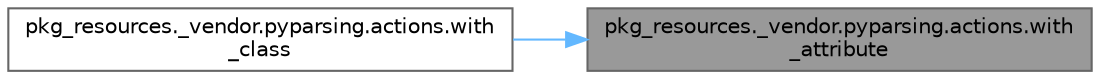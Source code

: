 digraph "pkg_resources._vendor.pyparsing.actions.with_attribute"
{
 // LATEX_PDF_SIZE
  bgcolor="transparent";
  edge [fontname=Helvetica,fontsize=10,labelfontname=Helvetica,labelfontsize=10];
  node [fontname=Helvetica,fontsize=10,shape=box,height=0.2,width=0.4];
  rankdir="RL";
  Node1 [id="Node000001",label="pkg_resources._vendor.pyparsing.actions.with\l_attribute",height=0.2,width=0.4,color="gray40", fillcolor="grey60", style="filled", fontcolor="black",tooltip=" "];
  Node1 -> Node2 [id="edge1_Node000001_Node000002",dir="back",color="steelblue1",style="solid",tooltip=" "];
  Node2 [id="Node000002",label="pkg_resources._vendor.pyparsing.actions.with\l_class",height=0.2,width=0.4,color="grey40", fillcolor="white", style="filled",URL="$namespacepkg__resources_1_1__vendor_1_1pyparsing_1_1actions.html#ab0c7dbee0cbe5e832a1e7c98f4fc30da",tooltip=" "];
}
